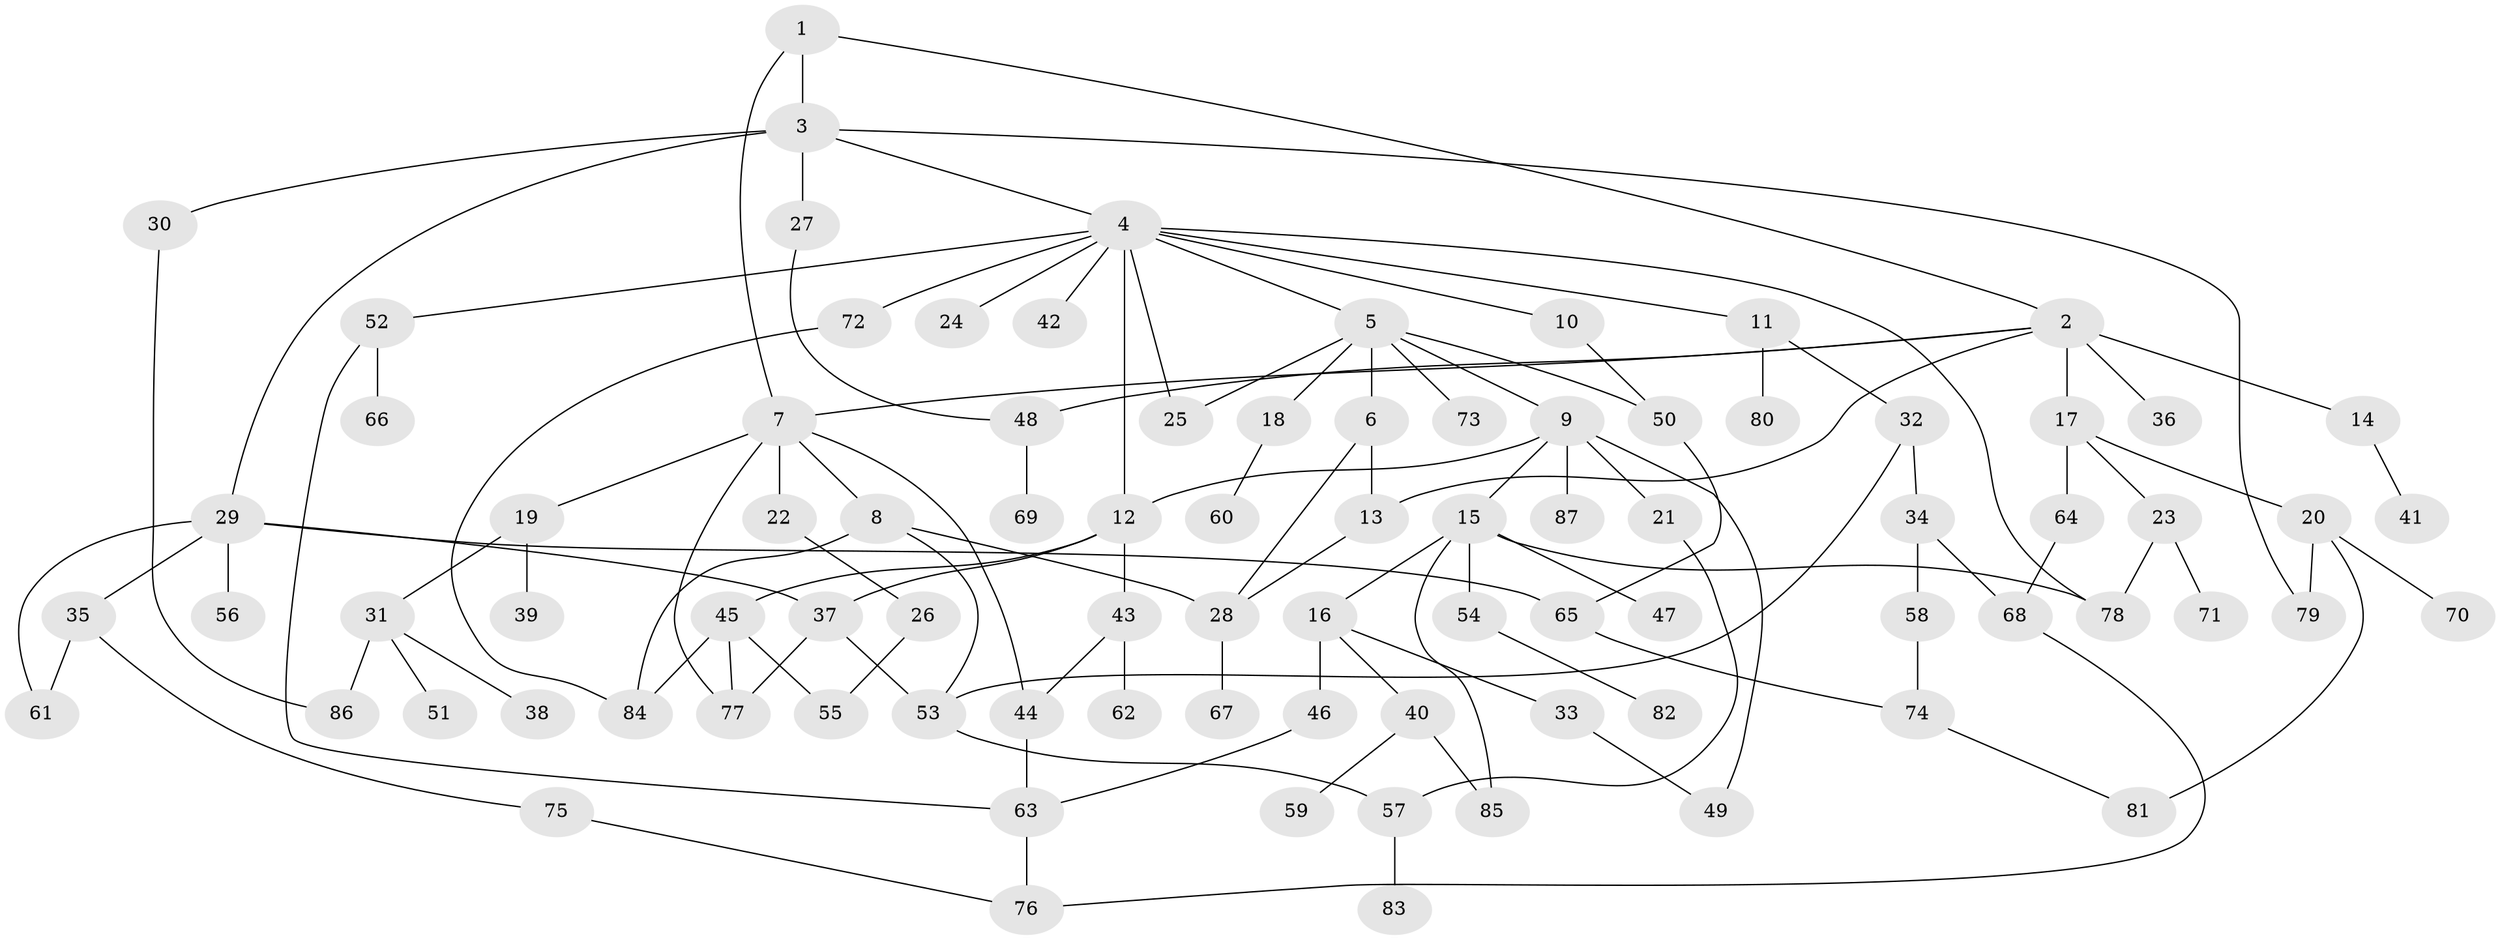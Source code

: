 // coarse degree distribution, {7: 0.06666666666666667, 10: 0.016666666666666666, 12: 0.016666666666666666, 4: 0.05, 6: 0.03333333333333333, 3: 0.11666666666666667, 2: 0.3333333333333333, 1: 0.2833333333333333, 8: 0.016666666666666666, 5: 0.06666666666666667}
// Generated by graph-tools (version 1.1) at 2025/51/02/27/25 19:51:36]
// undirected, 87 vertices, 119 edges
graph export_dot {
graph [start="1"]
  node [color=gray90,style=filled];
  1;
  2;
  3;
  4;
  5;
  6;
  7;
  8;
  9;
  10;
  11;
  12;
  13;
  14;
  15;
  16;
  17;
  18;
  19;
  20;
  21;
  22;
  23;
  24;
  25;
  26;
  27;
  28;
  29;
  30;
  31;
  32;
  33;
  34;
  35;
  36;
  37;
  38;
  39;
  40;
  41;
  42;
  43;
  44;
  45;
  46;
  47;
  48;
  49;
  50;
  51;
  52;
  53;
  54;
  55;
  56;
  57;
  58;
  59;
  60;
  61;
  62;
  63;
  64;
  65;
  66;
  67;
  68;
  69;
  70;
  71;
  72;
  73;
  74;
  75;
  76;
  77;
  78;
  79;
  80;
  81;
  82;
  83;
  84;
  85;
  86;
  87;
  1 -- 2;
  1 -- 3;
  1 -- 7;
  2 -- 14;
  2 -- 17;
  2 -- 36;
  2 -- 7;
  2 -- 13;
  2 -- 48;
  3 -- 4;
  3 -- 27;
  3 -- 29;
  3 -- 30;
  3 -- 79;
  4 -- 5;
  4 -- 10;
  4 -- 11;
  4 -- 24;
  4 -- 25;
  4 -- 42;
  4 -- 52;
  4 -- 72;
  4 -- 12;
  4 -- 78;
  5 -- 6;
  5 -- 9;
  5 -- 18;
  5 -- 73;
  5 -- 25;
  5 -- 50;
  6 -- 13;
  6 -- 28;
  7 -- 8;
  7 -- 19;
  7 -- 22;
  7 -- 77;
  7 -- 44;
  8 -- 53;
  8 -- 28;
  8 -- 84;
  9 -- 12;
  9 -- 15;
  9 -- 21;
  9 -- 49;
  9 -- 87;
  10 -- 50;
  11 -- 32;
  11 -- 80;
  12 -- 43;
  12 -- 45;
  12 -- 37;
  13 -- 28;
  14 -- 41;
  15 -- 16;
  15 -- 47;
  15 -- 54;
  15 -- 78;
  15 -- 85;
  16 -- 33;
  16 -- 40;
  16 -- 46;
  17 -- 20;
  17 -- 23;
  17 -- 64;
  18 -- 60;
  19 -- 31;
  19 -- 39;
  20 -- 70;
  20 -- 79;
  20 -- 81;
  21 -- 57;
  22 -- 26;
  23 -- 71;
  23 -- 78;
  26 -- 55;
  27 -- 48;
  28 -- 67;
  29 -- 35;
  29 -- 37;
  29 -- 56;
  29 -- 61;
  29 -- 65;
  30 -- 86;
  31 -- 38;
  31 -- 51;
  31 -- 86;
  32 -- 34;
  32 -- 53;
  33 -- 49;
  34 -- 58;
  34 -- 68;
  35 -- 61;
  35 -- 75;
  37 -- 77;
  37 -- 53;
  40 -- 59;
  40 -- 85;
  43 -- 44;
  43 -- 62;
  44 -- 63;
  45 -- 84;
  45 -- 55;
  45 -- 77;
  46 -- 63;
  48 -- 69;
  50 -- 65;
  52 -- 66;
  52 -- 63;
  53 -- 57;
  54 -- 82;
  57 -- 83;
  58 -- 74;
  63 -- 76;
  64 -- 68;
  65 -- 74;
  68 -- 76;
  72 -- 84;
  74 -- 81;
  75 -- 76;
}

